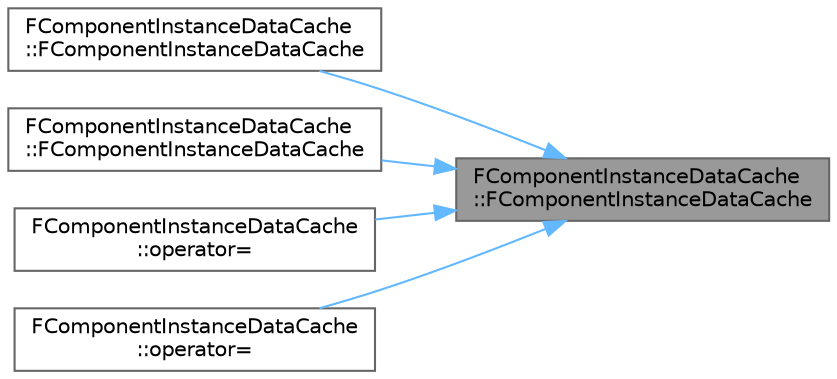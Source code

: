 digraph "FComponentInstanceDataCache::FComponentInstanceDataCache"
{
 // INTERACTIVE_SVG=YES
 // LATEX_PDF_SIZE
  bgcolor="transparent";
  edge [fontname=Helvetica,fontsize=10,labelfontname=Helvetica,labelfontsize=10];
  node [fontname=Helvetica,fontsize=10,shape=box,height=0.2,width=0.4];
  rankdir="RL";
  Node1 [id="Node000001",label="FComponentInstanceDataCache\l::FComponentInstanceDataCache",height=0.2,width=0.4,color="gray40", fillcolor="grey60", style="filled", fontcolor="black",tooltip=" "];
  Node1 -> Node2 [id="edge1_Node000001_Node000002",dir="back",color="steelblue1",style="solid",tooltip=" "];
  Node2 [id="Node000002",label="FComponentInstanceDataCache\l::FComponentInstanceDataCache",height=0.2,width=0.4,color="grey40", fillcolor="white", style="filled",URL="$de/d5d/classFComponentInstanceDataCache.html#a04f80f206f7b7d174e5a07b3544ac611",tooltip="Non-copyable."];
  Node1 -> Node3 [id="edge2_Node000001_Node000003",dir="back",color="steelblue1",style="solid",tooltip=" "];
  Node3 [id="Node000003",label="FComponentInstanceDataCache\l::FComponentInstanceDataCache",height=0.2,width=0.4,color="grey40", fillcolor="white", style="filled",URL="$de/d5d/classFComponentInstanceDataCache.html#a8fadb347349602047048c3e5da31fcf8",tooltip="Movable."];
  Node1 -> Node4 [id="edge3_Node000001_Node000004",dir="back",color="steelblue1",style="solid",tooltip=" "];
  Node4 [id="Node000004",label="FComponentInstanceDataCache\l::operator=",height=0.2,width=0.4,color="grey40", fillcolor="white", style="filled",URL="$de/d5d/classFComponentInstanceDataCache.html#a6e17be481db326c4ce454fe7a9987760",tooltip=" "];
  Node1 -> Node5 [id="edge4_Node000001_Node000005",dir="back",color="steelblue1",style="solid",tooltip=" "];
  Node5 [id="Node000005",label="FComponentInstanceDataCache\l::operator=",height=0.2,width=0.4,color="grey40", fillcolor="white", style="filled",URL="$de/d5d/classFComponentInstanceDataCache.html#afa6fa4b5297ba4ca18901fb3fc789cf4",tooltip=" "];
}
